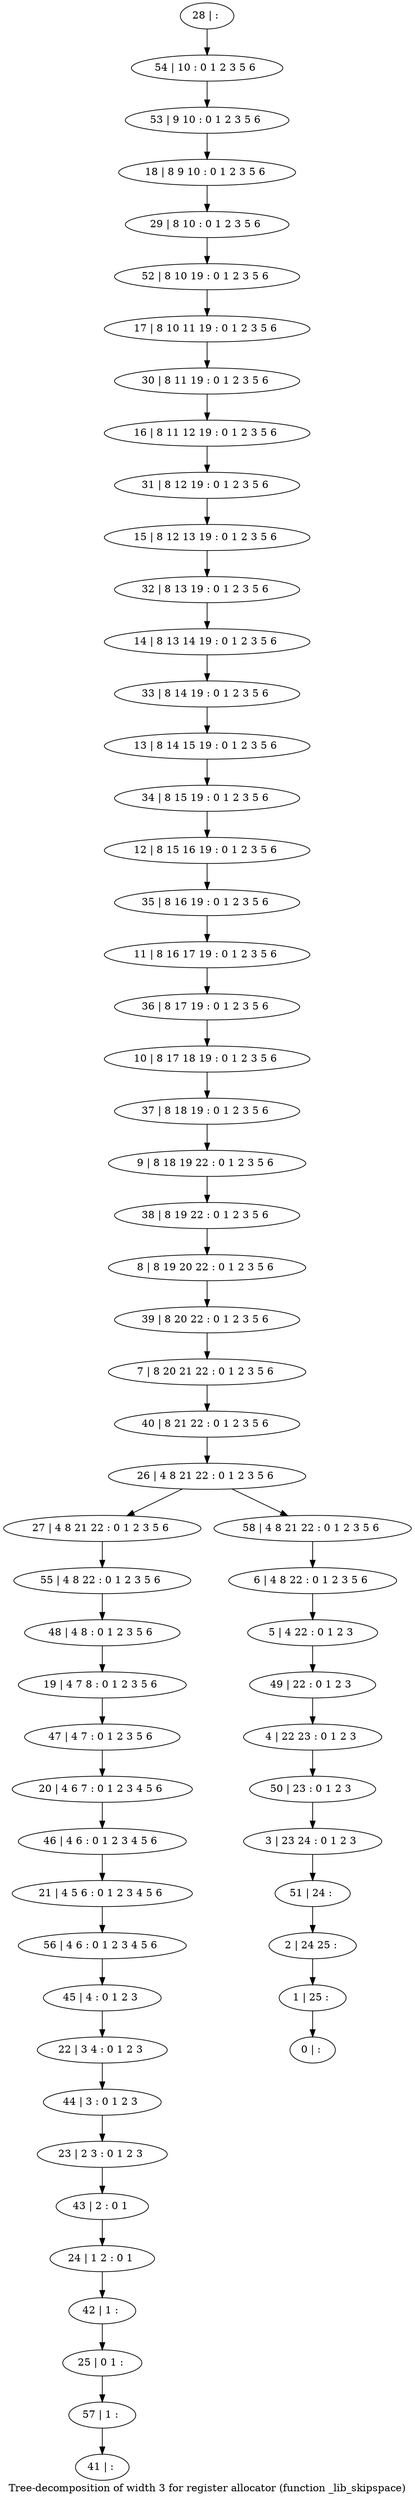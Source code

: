 digraph G {
graph [label="Tree-decomposition of width 3 for register allocator (function _lib_skipspace)"]
0[label="0 | : "];
1[label="1 | 25 : "];
2[label="2 | 24 25 : "];
3[label="3 | 23 24 : 0 1 2 3 "];
4[label="4 | 22 23 : 0 1 2 3 "];
5[label="5 | 4 22 : 0 1 2 3 "];
6[label="6 | 4 8 22 : 0 1 2 3 5 6 "];
7[label="7 | 8 20 21 22 : 0 1 2 3 5 6 "];
8[label="8 | 8 19 20 22 : 0 1 2 3 5 6 "];
9[label="9 | 8 18 19 22 : 0 1 2 3 5 6 "];
10[label="10 | 8 17 18 19 : 0 1 2 3 5 6 "];
11[label="11 | 8 16 17 19 : 0 1 2 3 5 6 "];
12[label="12 | 8 15 16 19 : 0 1 2 3 5 6 "];
13[label="13 | 8 14 15 19 : 0 1 2 3 5 6 "];
14[label="14 | 8 13 14 19 : 0 1 2 3 5 6 "];
15[label="15 | 8 12 13 19 : 0 1 2 3 5 6 "];
16[label="16 | 8 11 12 19 : 0 1 2 3 5 6 "];
17[label="17 | 8 10 11 19 : 0 1 2 3 5 6 "];
18[label="18 | 8 9 10 : 0 1 2 3 5 6 "];
19[label="19 | 4 7 8 : 0 1 2 3 5 6 "];
20[label="20 | 4 6 7 : 0 1 2 3 4 5 6 "];
21[label="21 | 4 5 6 : 0 1 2 3 4 5 6 "];
22[label="22 | 3 4 : 0 1 2 3 "];
23[label="23 | 2 3 : 0 1 2 3 "];
24[label="24 | 1 2 : 0 1 "];
25[label="25 | 0 1 : "];
26[label="26 | 4 8 21 22 : 0 1 2 3 5 6 "];
27[label="27 | 4 8 21 22 : 0 1 2 3 5 6 "];
28[label="28 | : "];
29[label="29 | 8 10 : 0 1 2 3 5 6 "];
30[label="30 | 8 11 19 : 0 1 2 3 5 6 "];
31[label="31 | 8 12 19 : 0 1 2 3 5 6 "];
32[label="32 | 8 13 19 : 0 1 2 3 5 6 "];
33[label="33 | 8 14 19 : 0 1 2 3 5 6 "];
34[label="34 | 8 15 19 : 0 1 2 3 5 6 "];
35[label="35 | 8 16 19 : 0 1 2 3 5 6 "];
36[label="36 | 8 17 19 : 0 1 2 3 5 6 "];
37[label="37 | 8 18 19 : 0 1 2 3 5 6 "];
38[label="38 | 8 19 22 : 0 1 2 3 5 6 "];
39[label="39 | 8 20 22 : 0 1 2 3 5 6 "];
40[label="40 | 8 21 22 : 0 1 2 3 5 6 "];
41[label="41 | : "];
42[label="42 | 1 : "];
43[label="43 | 2 : 0 1 "];
44[label="44 | 3 : 0 1 2 3 "];
45[label="45 | 4 : 0 1 2 3 "];
46[label="46 | 4 6 : 0 1 2 3 4 5 6 "];
47[label="47 | 4 7 : 0 1 2 3 5 6 "];
48[label="48 | 4 8 : 0 1 2 3 5 6 "];
49[label="49 | 22 : 0 1 2 3 "];
50[label="50 | 23 : 0 1 2 3 "];
51[label="51 | 24 : "];
52[label="52 | 8 10 19 : 0 1 2 3 5 6 "];
53[label="53 | 9 10 : 0 1 2 3 5 6 "];
54[label="54 | 10 : 0 1 2 3 5 6 "];
55[label="55 | 4 8 22 : 0 1 2 3 5 6 "];
56[label="56 | 4 6 : 0 1 2 3 4 5 6 "];
57[label="57 | 1 : "];
58[label="58 | 4 8 21 22 : 0 1 2 3 5 6 "];
42->25 ;
24->42 ;
43->24 ;
23->43 ;
44->23 ;
22->44 ;
45->22 ;
46->21 ;
20->46 ;
47->20 ;
19->47 ;
48->19 ;
55->48 ;
27->55 ;
56->45 ;
21->56 ;
57->41 ;
25->57 ;
28->54 ;
54->53 ;
53->18 ;
18->29 ;
29->52 ;
52->17 ;
17->30 ;
30->16 ;
16->31 ;
31->15 ;
15->32 ;
32->14 ;
14->33 ;
33->13 ;
13->34 ;
34->12 ;
12->35 ;
35->11 ;
11->36 ;
36->10 ;
10->37 ;
37->9 ;
9->38 ;
38->8 ;
8->39 ;
39->7 ;
7->40 ;
40->26 ;
6->5 ;
5->49 ;
49->4 ;
4->50 ;
50->3 ;
3->51 ;
51->2 ;
2->1 ;
1->0 ;
58->6 ;
26->27 ;
26->58 ;
}
